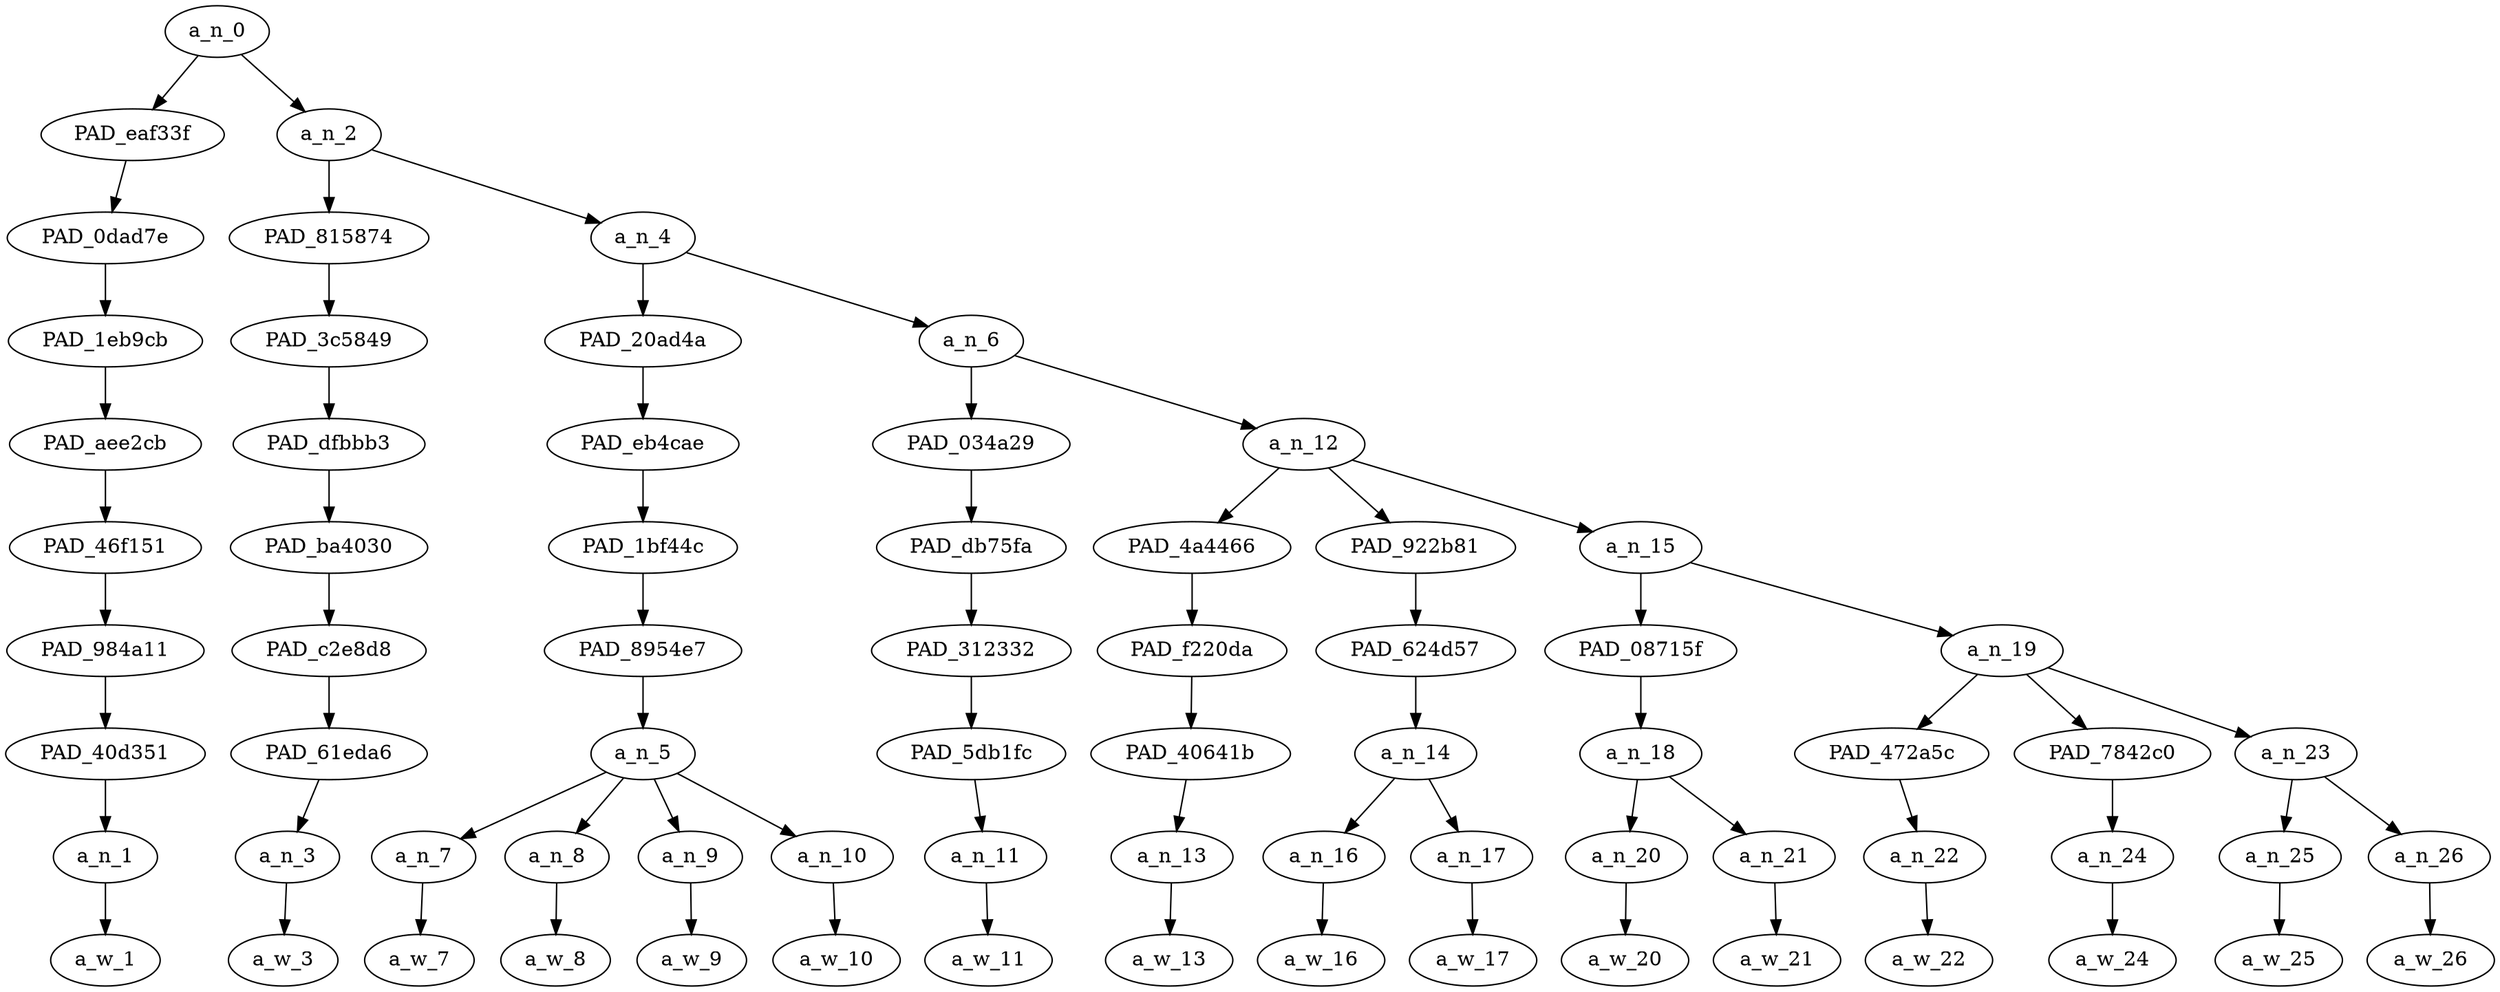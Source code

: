 strict digraph "" {
	a_n_0	[div_dir=-1,
		index=0,
		level=9,
		pos="1.6354166666666665,9!",
		text_span="[0, 1, 2, 3, 4, 5, 6, 7, 8, 9, 10, 11, 12, 13, 14, 15]",
		value=1.00000000];
	PAD_eaf33f	[div_dir=-1,
		index=0,
		level=8,
		pos="0.0,8!",
		text_span="[0]",
		value=0.05898691];
	a_n_0 -> PAD_eaf33f;
	a_n_2	[div_dir=1,
		index=1,
		level=8,
		pos="3.270833333333333,8!",
		text_span="[1, 2, 3, 4, 5, 6, 7, 8, 9, 10, 11, 12, 13, 14, 15]",
		value=0.94098334];
	a_n_0 -> a_n_2;
	PAD_0dad7e	[div_dir=-1,
		index=0,
		level=7,
		pos="0.0,7!",
		text_span="[0]",
		value=0.05898691];
	PAD_eaf33f -> PAD_0dad7e;
	PAD_1eb9cb	[div_dir=-1,
		index=0,
		level=6,
		pos="0.0,6!",
		text_span="[0]",
		value=0.05898691];
	PAD_0dad7e -> PAD_1eb9cb;
	PAD_aee2cb	[div_dir=-1,
		index=0,
		level=5,
		pos="0.0,5!",
		text_span="[0]",
		value=0.05898691];
	PAD_1eb9cb -> PAD_aee2cb;
	PAD_46f151	[div_dir=-1,
		index=0,
		level=4,
		pos="0.0,4!",
		text_span="[0]",
		value=0.05898691];
	PAD_aee2cb -> PAD_46f151;
	PAD_984a11	[div_dir=-1,
		index=0,
		level=3,
		pos="0.0,3!",
		text_span="[0]",
		value=0.05898691];
	PAD_46f151 -> PAD_984a11;
	PAD_40d351	[div_dir=-1,
		index=0,
		level=2,
		pos="0.0,2!",
		text_span="[0]",
		value=0.05898691];
	PAD_984a11 -> PAD_40d351;
	a_n_1	[div_dir=-1,
		index=0,
		level=1,
		pos="0.0,1!",
		text_span="[0]",
		value=0.05898691];
	PAD_40d351 -> a_n_1;
	a_w_1	[div_dir=0,
		index=0,
		level=0,
		pos="0,0!",
		text_span="[0]",
		value=wow];
	a_n_1 -> a_w_1;
	PAD_815874	[div_dir=-1,
		index=1,
		level=7,
		pos="1.0,7!",
		text_span="[1]",
		value=0.03690596];
	a_n_2 -> PAD_815874;
	a_n_4	[div_dir=1,
		index=2,
		level=7,
		pos="5.541666666666666,7!",
		text_span="[2, 3, 4, 5, 6, 7, 8, 9, 10, 11, 12, 13, 14, 15]",
		value=0.90400176];
	a_n_2 -> a_n_4;
	PAD_3c5849	[div_dir=-1,
		index=1,
		level=6,
		pos="1.0,6!",
		text_span="[1]",
		value=0.03690596];
	PAD_815874 -> PAD_3c5849;
	PAD_dfbbb3	[div_dir=-1,
		index=1,
		level=5,
		pos="1.0,5!",
		text_span="[1]",
		value=0.03690596];
	PAD_3c5849 -> PAD_dfbbb3;
	PAD_ba4030	[div_dir=-1,
		index=1,
		level=4,
		pos="1.0,4!",
		text_span="[1]",
		value=0.03690596];
	PAD_dfbbb3 -> PAD_ba4030;
	PAD_c2e8d8	[div_dir=-1,
		index=1,
		level=3,
		pos="1.0,3!",
		text_span="[1]",
		value=0.03690596];
	PAD_ba4030 -> PAD_c2e8d8;
	PAD_61eda6	[div_dir=-1,
		index=1,
		level=2,
		pos="1.0,2!",
		text_span="[1]",
		value=0.03690596];
	PAD_c2e8d8 -> PAD_61eda6;
	a_n_3	[div_dir=-1,
		index=1,
		level=1,
		pos="1.0,1!",
		text_span="[1]",
		value=0.03690596];
	PAD_61eda6 -> a_n_3;
	a_w_3	[div_dir=0,
		index=1,
		level=0,
		pos="1,0!",
		text_span="[1]",
		value=so];
	a_n_3 -> a_w_3;
	PAD_20ad4a	[div_dir=1,
		index=2,
		level=6,
		pos="3.5,6!",
		text_span="[2, 3, 4, 5]",
		value=0.28312231];
	a_n_4 -> PAD_20ad4a;
	a_n_6	[div_dir=1,
		index=3,
		level=6,
		pos="7.583333333333333,6!",
		text_span="[6, 7, 8, 9, 10, 11, 12, 13, 14, 15]",
		value=0.62079971];
	a_n_4 -> a_n_6;
	PAD_eb4cae	[div_dir=1,
		index=2,
		level=5,
		pos="3.5,5!",
		text_span="[2, 3, 4, 5]",
		value=0.28312231];
	PAD_20ad4a -> PAD_eb4cae;
	PAD_1bf44c	[div_dir=1,
		index=2,
		level=4,
		pos="3.5,4!",
		text_span="[2, 3, 4, 5]",
		value=0.28312231];
	PAD_eb4cae -> PAD_1bf44c;
	PAD_8954e7	[div_dir=1,
		index=2,
		level=3,
		pos="3.5,3!",
		text_span="[2, 3, 4, 5]",
		value=0.28312231];
	PAD_1bf44c -> PAD_8954e7;
	a_n_5	[div_dir=1,
		index=2,
		level=2,
		pos="3.5,2!",
		text_span="[2, 3, 4, 5]",
		value=0.28312231];
	PAD_8954e7 -> a_n_5;
	a_n_7	[div_dir=-1,
		index=2,
		level=1,
		pos="2.0,1!",
		text_span="[2]",
		value=0.03692513];
	a_n_5 -> a_n_7;
	a_n_8	[div_dir=-1,
		index=3,
		level=1,
		pos="3.0,1!",
		text_span="[3]",
		value=0.08589612];
	a_n_5 -> a_n_8;
	a_n_9	[div_dir=1,
		index=4,
		level=1,
		pos="4.0,1!",
		text_span="[4]",
		value=0.09679455];
	a_n_5 -> a_n_9;
	a_n_10	[div_dir=1,
		index=5,
		level=1,
		pos="5.0,1!",
		text_span="[5]",
		value=0.06350108];
	a_n_5 -> a_n_10;
	a_w_7	[div_dir=0,
		index=2,
		level=0,
		pos="2,0!",
		text_span="[2]",
		value=that];
	a_n_7 -> a_w_7;
	a_w_8	[div_dir=0,
		index=3,
		level=0,
		pos="3,0!",
		text_span="[3]",
		value=lil];
	a_n_8 -> a_w_8;
	a_w_9	[div_dir=0,
		index=4,
		level=0,
		pos="4,0!",
		text_span="[4]",
		value=black];
	a_n_9 -> a_w_9;
	a_w_10	[div_dir=0,
		index=5,
		level=0,
		pos="5,0!",
		text_span="[5]",
		value=girl];
	a_n_10 -> a_w_10;
	PAD_034a29	[div_dir=-1,
		index=3,
		level=5,
		pos="6.0,5!",
		text_span="[6]",
		value=0.03120603];
	a_n_6 -> PAD_034a29;
	a_n_12	[div_dir=1,
		index=4,
		level=5,
		pos="9.166666666666666,5!",
		text_span="[7, 8, 9, 10, 11, 12, 13, 14, 15]",
		value=0.58950362];
	a_n_6 -> a_n_12;
	PAD_db75fa	[div_dir=-1,
		index=3,
		level=4,
		pos="6.0,4!",
		text_span="[6]",
		value=0.03120603];
	PAD_034a29 -> PAD_db75fa;
	PAD_312332	[div_dir=-1,
		index=3,
		level=3,
		pos="6.0,3!",
		text_span="[6]",
		value=0.03120603];
	PAD_db75fa -> PAD_312332;
	PAD_5db1fc	[div_dir=-1,
		index=3,
		level=2,
		pos="6.0,2!",
		text_span="[6]",
		value=0.03120603];
	PAD_312332 -> PAD_5db1fc;
	a_n_11	[div_dir=-1,
		index=6,
		level=1,
		pos="6.0,1!",
		text_span="[6]",
		value=0.03120603];
	PAD_5db1fc -> a_n_11;
	a_w_11	[div_dir=0,
		index=6,
		level=0,
		pos="6,0!",
		text_span="[6]",
		value=was];
	a_n_11 -> a_w_11;
	PAD_4a4466	[div_dir=-1,
		index=4,
		level=4,
		pos="7.0,4!",
		text_span="[7]",
		value=0.04694927];
	a_n_12 -> PAD_4a4466;
	PAD_922b81	[div_dir=1,
		index=5,
		level=4,
		pos="8.5,4!",
		text_span="[8, 9]",
		value=0.09212179];
	a_n_12 -> PAD_922b81;
	a_n_15	[div_dir=1,
		index=6,
		level=4,
		pos="12.0,4!",
		text_span="[10, 11, 12, 13, 14, 15]",
		value=0.45031034];
	a_n_12 -> a_n_15;
	PAD_f220da	[div_dir=-1,
		index=4,
		level=3,
		pos="7.0,3!",
		text_span="[7]",
		value=0.04694927];
	PAD_4a4466 -> PAD_f220da;
	PAD_40641b	[div_dir=-1,
		index=4,
		level=2,
		pos="7.0,2!",
		text_span="[7]",
		value=0.04694927];
	PAD_f220da -> PAD_40641b;
	a_n_13	[div_dir=-1,
		index=7,
		level=1,
		pos="7.0,1!",
		text_span="[7]",
		value=0.04694927];
	PAD_40641b -> a_n_13;
	a_w_13	[div_dir=0,
		index=7,
		level=0,
		pos="7,0!",
		text_span="[7]",
		value=lying];
	a_n_13 -> a_w_13;
	PAD_624d57	[div_dir=1,
		index=5,
		level=3,
		pos="8.5,3!",
		text_span="[8, 9]",
		value=0.09212179];
	PAD_922b81 -> PAD_624d57;
	a_n_14	[div_dir=1,
		index=5,
		level=2,
		pos="8.5,2!",
		text_span="[8, 9]",
		value=0.09212179];
	PAD_624d57 -> a_n_14;
	a_n_16	[div_dir=-1,
		index=8,
		level=1,
		pos="8.0,1!",
		text_span="[8]",
		value=0.03892095];
	a_n_14 -> a_n_16;
	a_n_17	[div_dir=1,
		index=9,
		level=1,
		pos="9.0,1!",
		text_span="[9]",
		value=0.05318850];
	a_n_14 -> a_n_17;
	a_w_16	[div_dir=0,
		index=8,
		level=0,
		pos="8,0!",
		text_span="[8]",
		value=about];
	a_n_16 -> a_w_16;
	a_w_17	[div_dir=0,
		index=9,
		level=0,
		pos="9,0!",
		text_span="[9]",
		value=them];
	a_n_17 -> a_w_17;
	PAD_08715f	[div_dir=1,
		index=6,
		level=3,
		pos="10.5,3!",
		text_span="[10, 11]",
		value=0.16588078];
	a_n_15 -> PAD_08715f;
	a_n_19	[div_dir=-1,
		index=7,
		level=3,
		pos="13.5,3!",
		text_span="[12, 13, 14, 15]",
		value=0.28424767];
	a_n_15 -> a_n_19;
	a_n_18	[div_dir=1,
		index=6,
		level=2,
		pos="10.5,2!",
		text_span="[10, 11]",
		value=0.16588078];
	PAD_08715f -> a_n_18;
	a_n_20	[div_dir=1,
		index=10,
		level=1,
		pos="10.0,1!",
		text_span="[10]",
		value=0.08395989];
	a_n_18 -> a_n_20;
	a_n_21	[div_dir=1,
		index=11,
		level=1,
		pos="11.0,1!",
		text_span="[11]",
		value=0.08140557];
	a_n_18 -> a_n_21;
	a_w_20	[div_dir=0,
		index=10,
		level=0,
		pos="10,0!",
		text_span="[10]",
		value=white];
	a_n_20 -> a_w_20;
	a_w_21	[div_dir=0,
		index=11,
		level=0,
		pos="11,0!",
		text_span="[11]",
		value=boys];
	a_n_21 -> a_w_21;
	PAD_472a5c	[div_dir=1,
		index=7,
		level=2,
		pos="12.0,2!",
		text_span="[12]",
		value=0.06569124];
	a_n_19 -> PAD_472a5c;
	PAD_7842c0	[div_dir=-1,
		index=9,
		level=2,
		pos="15.0,2!",
		text_span="[15]",
		value=0.04528821];
	a_n_19 -> PAD_7842c0;
	a_n_23	[div_dir=1,
		index=8,
		level=2,
		pos="13.5,2!",
		text_span="[13, 14]",
		value=0.17316167];
	a_n_19 -> a_n_23;
	a_n_22	[div_dir=1,
		index=12,
		level=1,
		pos="12.0,1!",
		text_span="[12]",
		value=0.06569124];
	PAD_472a5c -> a_n_22;
	a_w_22	[div_dir=0,
		index=12,
		level=0,
		pos="12,0!",
		text_span="[12]",
		value=cutting];
	a_n_22 -> a_w_22;
	a_n_24	[div_dir=-1,
		index=15,
		level=1,
		pos="15.0,1!",
		text_span="[15]",
		value=0.04528821];
	PAD_7842c0 -> a_n_24;
	a_w_24	[div_dir=0,
		index=15,
		level=0,
		pos="15,0!",
		text_span="[15]",
		value=off];
	a_n_24 -> a_w_24;
	a_n_25	[div_dir=-1,
		index=13,
		level=1,
		pos="13.0,1!",
		text_span="[13]",
		value=0.04181323];
	a_n_23 -> a_n_25;
	a_n_26	[div_dir=1,
		index=14,
		level=1,
		pos="14.0,1!",
		text_span="[14]",
		value=0.13131628];
	a_n_23 -> a_n_26;
	a_w_25	[div_dir=0,
		index=13,
		level=0,
		pos="13,0!",
		text_span="[13]",
		value=her];
	a_n_25 -> a_w_25;
	a_w_26	[div_dir=0,
		index=14,
		level=0,
		pos="14,0!",
		text_span="[14]",
		value=dreads];
	a_n_26 -> a_w_26;
}
